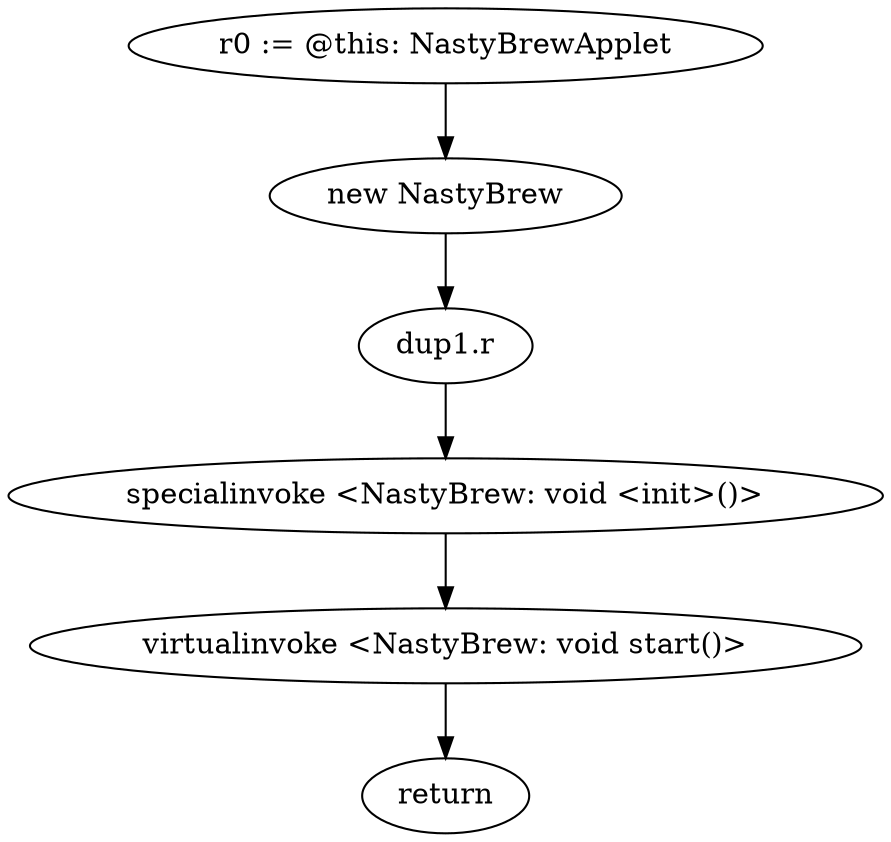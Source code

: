 digraph "" {
    "r0 := @this: NastyBrewApplet"
    "new NastyBrew"
    "r0 := @this: NastyBrewApplet"->"new NastyBrew";
    "dup1.r"
    "new NastyBrew"->"dup1.r";
    "specialinvoke <NastyBrew: void <init>()>"
    "dup1.r"->"specialinvoke <NastyBrew: void <init>()>";
    "virtualinvoke <NastyBrew: void start()>"
    "specialinvoke <NastyBrew: void <init>()>"->"virtualinvoke <NastyBrew: void start()>";
    "return"
    "virtualinvoke <NastyBrew: void start()>"->"return";
}
